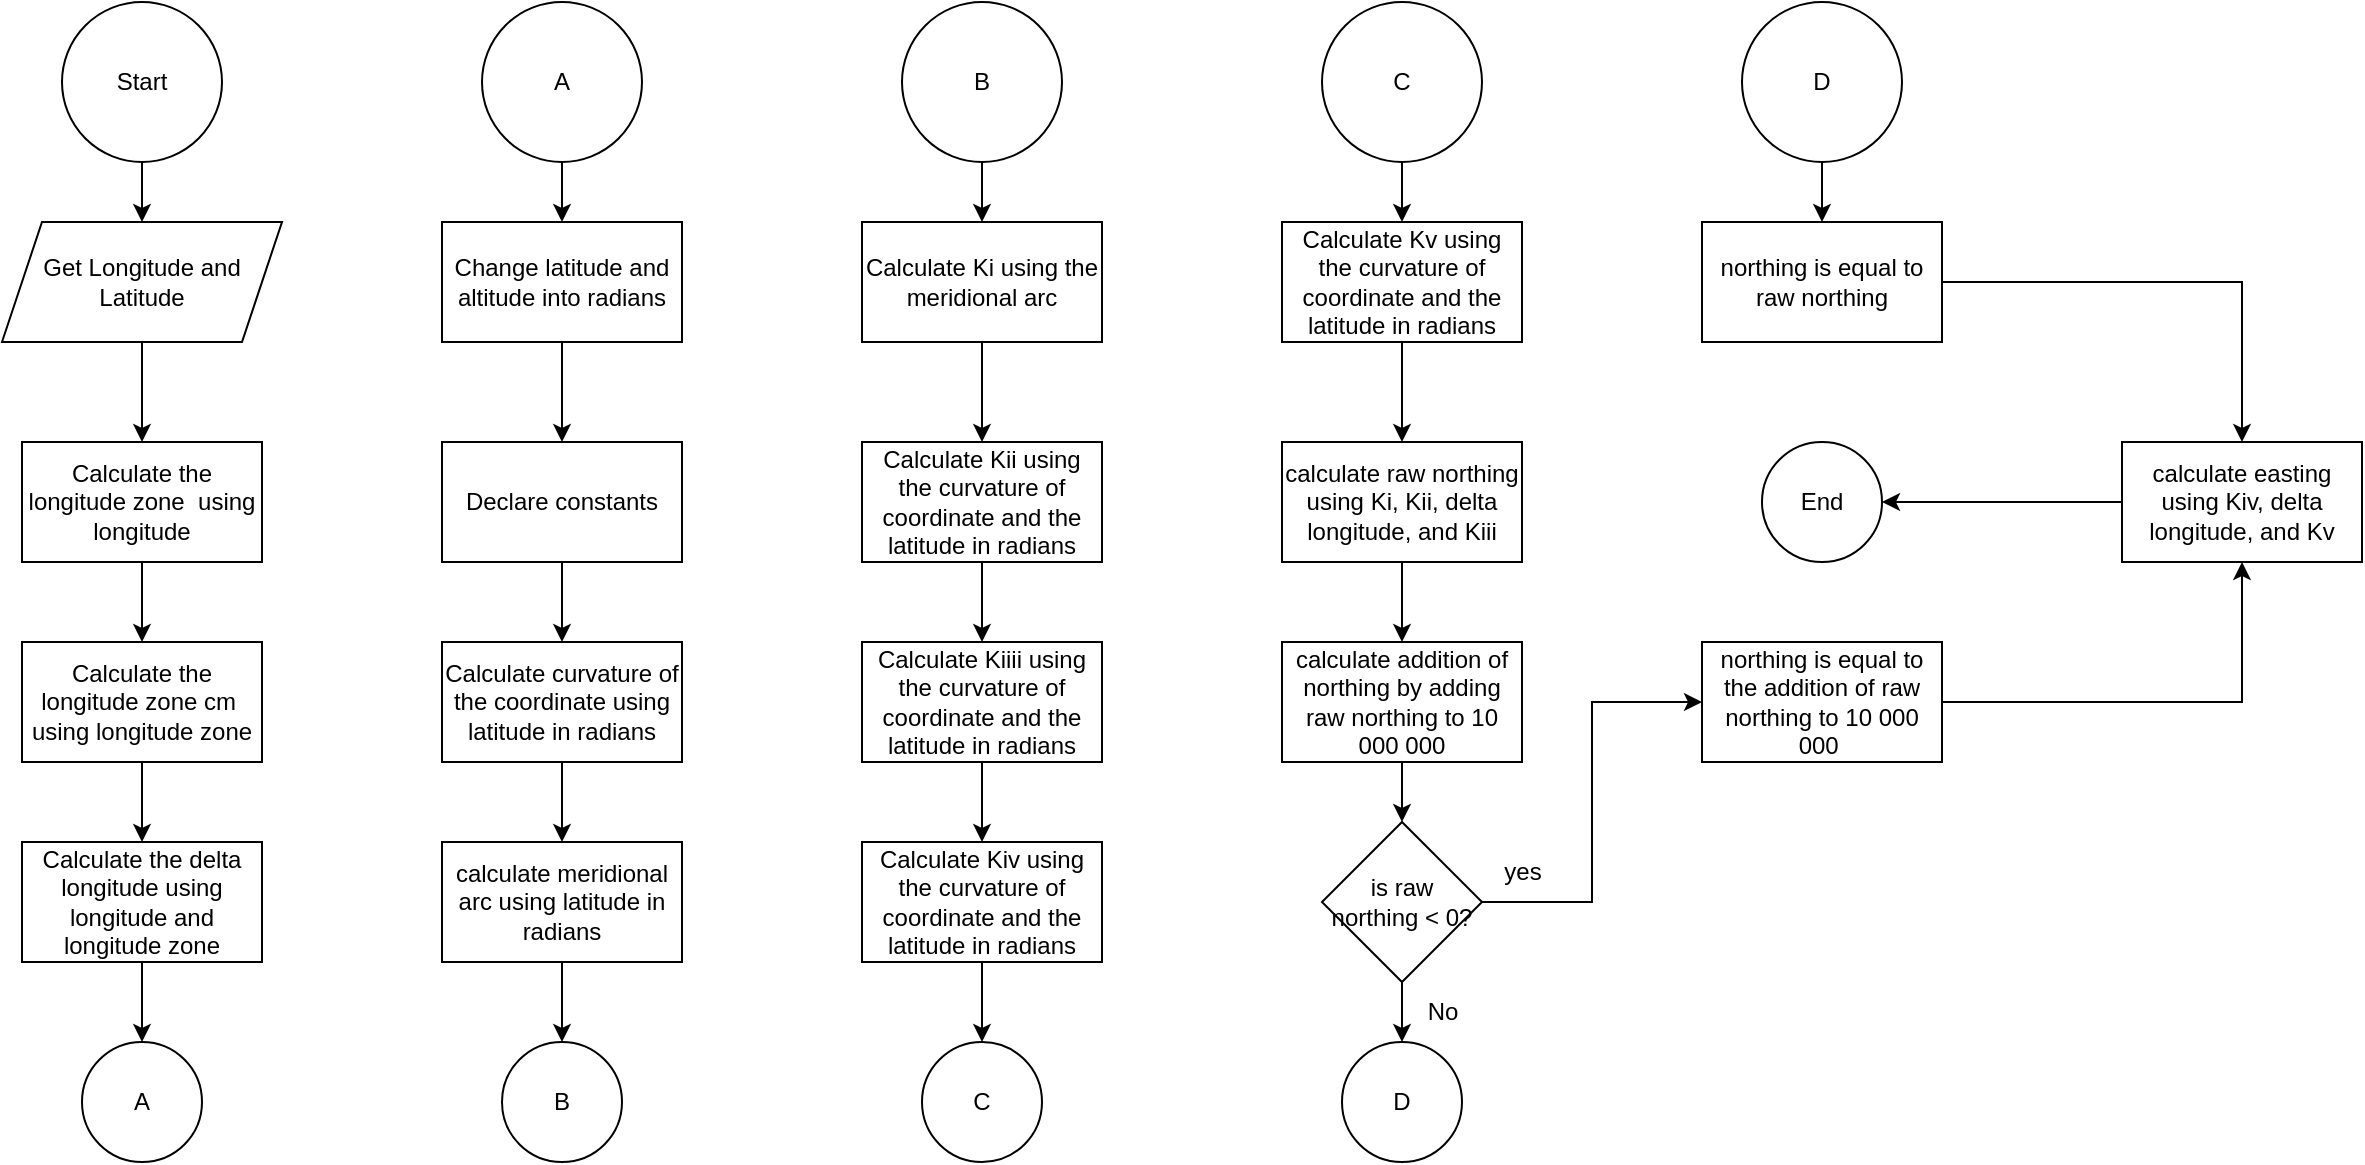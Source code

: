 <mxfile version="20.4.0" type="github">
  <diagram id="x3zPfgm4_c-Ik43X_LJ4" name="Page-1">
    <mxGraphModel dx="1134" dy="731" grid="1" gridSize="10" guides="1" tooltips="1" connect="1" arrows="1" fold="1" page="1" pageScale="1" pageWidth="850" pageHeight="1100" math="0" shadow="0">
      <root>
        <mxCell id="0" />
        <mxCell id="1" parent="0" />
        <mxCell id="FE3DAwUlsIadKMjj8TfP-3" style="edgeStyle=orthogonalEdgeStyle;rounded=0;orthogonalLoop=1;jettySize=auto;html=1;entryX=0.5;entryY=0;entryDx=0;entryDy=0;" edge="1" parent="1" source="FE3DAwUlsIadKMjj8TfP-1" target="FE3DAwUlsIadKMjj8TfP-2">
          <mxGeometry relative="1" as="geometry" />
        </mxCell>
        <mxCell id="FE3DAwUlsIadKMjj8TfP-1" value="Start" style="ellipse;whiteSpace=wrap;html=1;aspect=fixed;" vertex="1" parent="1">
          <mxGeometry x="90" y="20" width="80" height="80" as="geometry" />
        </mxCell>
        <mxCell id="FE3DAwUlsIadKMjj8TfP-5" style="edgeStyle=orthogonalEdgeStyle;rounded=0;orthogonalLoop=1;jettySize=auto;html=1;entryX=0.5;entryY=0;entryDx=0;entryDy=0;" edge="1" parent="1" source="FE3DAwUlsIadKMjj8TfP-2" target="FE3DAwUlsIadKMjj8TfP-4">
          <mxGeometry relative="1" as="geometry" />
        </mxCell>
        <mxCell id="FE3DAwUlsIadKMjj8TfP-2" value="Get Longitude and Latitude" style="shape=parallelogram;perimeter=parallelogramPerimeter;whiteSpace=wrap;html=1;fixedSize=1;" vertex="1" parent="1">
          <mxGeometry x="60" y="130" width="140" height="60" as="geometry" />
        </mxCell>
        <mxCell id="FE3DAwUlsIadKMjj8TfP-7" style="edgeStyle=orthogonalEdgeStyle;rounded=0;orthogonalLoop=1;jettySize=auto;html=1;entryX=0.5;entryY=0;entryDx=0;entryDy=0;" edge="1" parent="1" source="FE3DAwUlsIadKMjj8TfP-4" target="FE3DAwUlsIadKMjj8TfP-6">
          <mxGeometry relative="1" as="geometry" />
        </mxCell>
        <mxCell id="FE3DAwUlsIadKMjj8TfP-4" value="Calculate the longitude zone&amp;nbsp; using longitude" style="rounded=0;whiteSpace=wrap;html=1;" vertex="1" parent="1">
          <mxGeometry x="70" y="240" width="120" height="60" as="geometry" />
        </mxCell>
        <mxCell id="FE3DAwUlsIadKMjj8TfP-9" style="edgeStyle=orthogonalEdgeStyle;rounded=0;orthogonalLoop=1;jettySize=auto;html=1;entryX=0.5;entryY=0;entryDx=0;entryDy=0;" edge="1" parent="1" source="FE3DAwUlsIadKMjj8TfP-6" target="FE3DAwUlsIadKMjj8TfP-8">
          <mxGeometry relative="1" as="geometry" />
        </mxCell>
        <mxCell id="FE3DAwUlsIadKMjj8TfP-6" value="Calculate the longitude zone cm&amp;nbsp; using longitude zone" style="rounded=0;whiteSpace=wrap;html=1;" vertex="1" parent="1">
          <mxGeometry x="70" y="340" width="120" height="60" as="geometry" />
        </mxCell>
        <mxCell id="FE3DAwUlsIadKMjj8TfP-13" style="edgeStyle=orthogonalEdgeStyle;rounded=0;orthogonalLoop=1;jettySize=auto;html=1;entryX=0.5;entryY=0;entryDx=0;entryDy=0;" edge="1" parent="1" source="FE3DAwUlsIadKMjj8TfP-8" target="FE3DAwUlsIadKMjj8TfP-12">
          <mxGeometry relative="1" as="geometry" />
        </mxCell>
        <mxCell id="FE3DAwUlsIadKMjj8TfP-8" value="Calculate the delta longitude using longitude and longitude zone" style="rounded=0;whiteSpace=wrap;html=1;" vertex="1" parent="1">
          <mxGeometry x="70" y="440" width="120" height="60" as="geometry" />
        </mxCell>
        <mxCell id="FE3DAwUlsIadKMjj8TfP-17" value="" style="edgeStyle=orthogonalEdgeStyle;rounded=0;orthogonalLoop=1;jettySize=auto;html=1;" edge="1" parent="1" source="FE3DAwUlsIadKMjj8TfP-10" target="FE3DAwUlsIadKMjj8TfP-16">
          <mxGeometry relative="1" as="geometry" />
        </mxCell>
        <mxCell id="FE3DAwUlsIadKMjj8TfP-10" value="Change latitude and altitude into radians" style="rounded=0;whiteSpace=wrap;html=1;" vertex="1" parent="1">
          <mxGeometry x="280" y="130" width="120" height="60" as="geometry" />
        </mxCell>
        <mxCell id="FE3DAwUlsIadKMjj8TfP-12" value="A" style="ellipse;whiteSpace=wrap;html=1;aspect=fixed;" vertex="1" parent="1">
          <mxGeometry x="100" y="540" width="60" height="60" as="geometry" />
        </mxCell>
        <mxCell id="FE3DAwUlsIadKMjj8TfP-15" style="edgeStyle=orthogonalEdgeStyle;rounded=0;orthogonalLoop=1;jettySize=auto;html=1;entryX=0.5;entryY=0;entryDx=0;entryDy=0;" edge="1" parent="1" source="FE3DAwUlsIadKMjj8TfP-14" target="FE3DAwUlsIadKMjj8TfP-10">
          <mxGeometry relative="1" as="geometry" />
        </mxCell>
        <mxCell id="FE3DAwUlsIadKMjj8TfP-14" value="A" style="ellipse;whiteSpace=wrap;html=1;aspect=fixed;" vertex="1" parent="1">
          <mxGeometry x="300" y="20" width="80" height="80" as="geometry" />
        </mxCell>
        <mxCell id="FE3DAwUlsIadKMjj8TfP-19" value="" style="edgeStyle=orthogonalEdgeStyle;rounded=0;orthogonalLoop=1;jettySize=auto;html=1;" edge="1" parent="1" source="FE3DAwUlsIadKMjj8TfP-16" target="FE3DAwUlsIadKMjj8TfP-18">
          <mxGeometry relative="1" as="geometry" />
        </mxCell>
        <mxCell id="FE3DAwUlsIadKMjj8TfP-16" value="Declare constants" style="whiteSpace=wrap;html=1;rounded=0;" vertex="1" parent="1">
          <mxGeometry x="280" y="240" width="120" height="60" as="geometry" />
        </mxCell>
        <mxCell id="FE3DAwUlsIadKMjj8TfP-22" value="" style="edgeStyle=orthogonalEdgeStyle;rounded=0;orthogonalLoop=1;jettySize=auto;html=1;" edge="1" parent="1" source="FE3DAwUlsIadKMjj8TfP-18" target="FE3DAwUlsIadKMjj8TfP-21">
          <mxGeometry relative="1" as="geometry" />
        </mxCell>
        <mxCell id="FE3DAwUlsIadKMjj8TfP-18" value="Calculate curvature of the coordinate using latitude in radians" style="whiteSpace=wrap;html=1;rounded=0;" vertex="1" parent="1">
          <mxGeometry x="280" y="340" width="120" height="60" as="geometry" />
        </mxCell>
        <mxCell id="FE3DAwUlsIadKMjj8TfP-26" style="edgeStyle=orthogonalEdgeStyle;rounded=0;orthogonalLoop=1;jettySize=auto;html=1;entryX=0.5;entryY=0;entryDx=0;entryDy=0;" edge="1" parent="1" source="FE3DAwUlsIadKMjj8TfP-21" target="FE3DAwUlsIadKMjj8TfP-25">
          <mxGeometry relative="1" as="geometry" />
        </mxCell>
        <mxCell id="FE3DAwUlsIadKMjj8TfP-21" value="calculate meridional arc using latitude in radians" style="whiteSpace=wrap;html=1;rounded=0;" vertex="1" parent="1">
          <mxGeometry x="280" y="440" width="120" height="60" as="geometry" />
        </mxCell>
        <mxCell id="FE3DAwUlsIadKMjj8TfP-25" value="B" style="ellipse;whiteSpace=wrap;html=1;aspect=fixed;" vertex="1" parent="1">
          <mxGeometry x="310" y="540" width="60" height="60" as="geometry" />
        </mxCell>
        <mxCell id="FE3DAwUlsIadKMjj8TfP-39" style="edgeStyle=orthogonalEdgeStyle;rounded=0;orthogonalLoop=1;jettySize=auto;html=1;" edge="1" parent="1" source="FE3DAwUlsIadKMjj8TfP-27" target="FE3DAwUlsIadKMjj8TfP-28">
          <mxGeometry relative="1" as="geometry" />
        </mxCell>
        <mxCell id="FE3DAwUlsIadKMjj8TfP-27" value="B" style="ellipse;whiteSpace=wrap;html=1;aspect=fixed;" vertex="1" parent="1">
          <mxGeometry x="510" y="20" width="80" height="80" as="geometry" />
        </mxCell>
        <mxCell id="FE3DAwUlsIadKMjj8TfP-31" value="" style="edgeStyle=orthogonalEdgeStyle;rounded=0;orthogonalLoop=1;jettySize=auto;html=1;" edge="1" parent="1" source="FE3DAwUlsIadKMjj8TfP-28" target="FE3DAwUlsIadKMjj8TfP-30">
          <mxGeometry relative="1" as="geometry" />
        </mxCell>
        <mxCell id="FE3DAwUlsIadKMjj8TfP-28" value="Calculate Ki using the meridional arc" style="rounded=0;whiteSpace=wrap;html=1;" vertex="1" parent="1">
          <mxGeometry x="490" y="130" width="120" height="60" as="geometry" />
        </mxCell>
        <mxCell id="FE3DAwUlsIadKMjj8TfP-33" value="" style="edgeStyle=orthogonalEdgeStyle;rounded=0;orthogonalLoop=1;jettySize=auto;html=1;" edge="1" parent="1" source="FE3DAwUlsIadKMjj8TfP-30" target="FE3DAwUlsIadKMjj8TfP-32">
          <mxGeometry relative="1" as="geometry" />
        </mxCell>
        <mxCell id="FE3DAwUlsIadKMjj8TfP-30" value="Calculate Kii using the curvature of coordinate and the latitude in radians" style="whiteSpace=wrap;html=1;rounded=0;" vertex="1" parent="1">
          <mxGeometry x="490" y="240" width="120" height="60" as="geometry" />
        </mxCell>
        <mxCell id="FE3DAwUlsIadKMjj8TfP-36" value="" style="edgeStyle=orthogonalEdgeStyle;rounded=0;orthogonalLoop=1;jettySize=auto;html=1;" edge="1" parent="1" source="FE3DAwUlsIadKMjj8TfP-32" target="FE3DAwUlsIadKMjj8TfP-35">
          <mxGeometry relative="1" as="geometry" />
        </mxCell>
        <mxCell id="FE3DAwUlsIadKMjj8TfP-32" value="Calculate Kiiii using the curvature of coordinate and the latitude in radians" style="whiteSpace=wrap;html=1;rounded=0;" vertex="1" parent="1">
          <mxGeometry x="490" y="340" width="120" height="60" as="geometry" />
        </mxCell>
        <mxCell id="FE3DAwUlsIadKMjj8TfP-38" style="edgeStyle=orthogonalEdgeStyle;rounded=0;orthogonalLoop=1;jettySize=auto;html=1;entryX=0.5;entryY=0;entryDx=0;entryDy=0;" edge="1" parent="1" source="FE3DAwUlsIadKMjj8TfP-35" target="FE3DAwUlsIadKMjj8TfP-37">
          <mxGeometry relative="1" as="geometry" />
        </mxCell>
        <mxCell id="FE3DAwUlsIadKMjj8TfP-35" value="Calculate Kiv using the curvature of coordinate and the latitude in radians" style="whiteSpace=wrap;html=1;rounded=0;" vertex="1" parent="1">
          <mxGeometry x="490" y="440" width="120" height="60" as="geometry" />
        </mxCell>
        <mxCell id="FE3DAwUlsIadKMjj8TfP-37" value="C" style="ellipse;whiteSpace=wrap;html=1;aspect=fixed;" vertex="1" parent="1">
          <mxGeometry x="520" y="540" width="60" height="60" as="geometry" />
        </mxCell>
        <mxCell id="FE3DAwUlsIadKMjj8TfP-41" value="" style="edgeStyle=orthogonalEdgeStyle;rounded=0;orthogonalLoop=1;jettySize=auto;html=1;" edge="1" parent="1" source="FE3DAwUlsIadKMjj8TfP-42" target="FE3DAwUlsIadKMjj8TfP-44">
          <mxGeometry relative="1" as="geometry" />
        </mxCell>
        <mxCell id="FE3DAwUlsIadKMjj8TfP-42" value="Calculate Kv using the curvature of coordinate and the latitude in radians" style="rounded=0;whiteSpace=wrap;html=1;" vertex="1" parent="1">
          <mxGeometry x="700" y="130" width="120" height="60" as="geometry" />
        </mxCell>
        <mxCell id="FE3DAwUlsIadKMjj8TfP-43" value="" style="edgeStyle=orthogonalEdgeStyle;rounded=0;orthogonalLoop=1;jettySize=auto;html=1;" edge="1" parent="1" source="FE3DAwUlsIadKMjj8TfP-44" target="FE3DAwUlsIadKMjj8TfP-46">
          <mxGeometry relative="1" as="geometry" />
        </mxCell>
        <mxCell id="FE3DAwUlsIadKMjj8TfP-44" value="calculate raw northing using Ki, Kii, delta longitude, and Kiii" style="whiteSpace=wrap;html=1;rounded=0;" vertex="1" parent="1">
          <mxGeometry x="700" y="240" width="120" height="60" as="geometry" />
        </mxCell>
        <mxCell id="FE3DAwUlsIadKMjj8TfP-56" value="" style="edgeStyle=orthogonalEdgeStyle;rounded=0;orthogonalLoop=1;jettySize=auto;html=1;" edge="1" parent="1" source="FE3DAwUlsIadKMjj8TfP-46" target="FE3DAwUlsIadKMjj8TfP-53">
          <mxGeometry relative="1" as="geometry" />
        </mxCell>
        <mxCell id="FE3DAwUlsIadKMjj8TfP-46" value="calculate addition of northing by adding raw northing to 10 000 000" style="whiteSpace=wrap;html=1;rounded=0;" vertex="1" parent="1">
          <mxGeometry x="700" y="340" width="120" height="60" as="geometry" />
        </mxCell>
        <mxCell id="FE3DAwUlsIadKMjj8TfP-52" style="edgeStyle=orthogonalEdgeStyle;rounded=0;orthogonalLoop=1;jettySize=auto;html=1;entryX=0.5;entryY=0;entryDx=0;entryDy=0;" edge="1" parent="1" source="FE3DAwUlsIadKMjj8TfP-50" target="FE3DAwUlsIadKMjj8TfP-42">
          <mxGeometry relative="1" as="geometry" />
        </mxCell>
        <mxCell id="FE3DAwUlsIadKMjj8TfP-50" value="C" style="ellipse;whiteSpace=wrap;html=1;aspect=fixed;" vertex="1" parent="1">
          <mxGeometry x="720" y="20" width="80" height="80" as="geometry" />
        </mxCell>
        <mxCell id="FE3DAwUlsIadKMjj8TfP-59" style="edgeStyle=orthogonalEdgeStyle;rounded=0;orthogonalLoop=1;jettySize=auto;html=1;exitX=0.5;exitY=1;exitDx=0;exitDy=0;" edge="1" parent="1" source="FE3DAwUlsIadKMjj8TfP-53" target="FE3DAwUlsIadKMjj8TfP-58">
          <mxGeometry relative="1" as="geometry" />
        </mxCell>
        <mxCell id="FE3DAwUlsIadKMjj8TfP-65" style="edgeStyle=orthogonalEdgeStyle;rounded=0;orthogonalLoop=1;jettySize=auto;html=1;entryX=0;entryY=0.5;entryDx=0;entryDy=0;" edge="1" parent="1" source="FE3DAwUlsIadKMjj8TfP-53" target="FE3DAwUlsIadKMjj8TfP-64">
          <mxGeometry relative="1" as="geometry" />
        </mxCell>
        <mxCell id="FE3DAwUlsIadKMjj8TfP-53" value="is raw northing &amp;lt; 0?" style="rhombus;whiteSpace=wrap;html=1;" vertex="1" parent="1">
          <mxGeometry x="720" y="430" width="80" height="80" as="geometry" />
        </mxCell>
        <mxCell id="FE3DAwUlsIadKMjj8TfP-58" value="D" style="ellipse;whiteSpace=wrap;html=1;aspect=fixed;" vertex="1" parent="1">
          <mxGeometry x="730" y="540" width="60" height="60" as="geometry" />
        </mxCell>
        <mxCell id="FE3DAwUlsIadKMjj8TfP-60" value="No" style="text;html=1;align=center;verticalAlign=middle;resizable=0;points=[];autosize=1;strokeColor=none;fillColor=none;" vertex="1" parent="1">
          <mxGeometry x="760" y="510" width="40" height="30" as="geometry" />
        </mxCell>
        <mxCell id="FE3DAwUlsIadKMjj8TfP-63" style="edgeStyle=orthogonalEdgeStyle;rounded=0;orthogonalLoop=1;jettySize=auto;html=1;" edge="1" parent="1" source="FE3DAwUlsIadKMjj8TfP-61" target="FE3DAwUlsIadKMjj8TfP-62">
          <mxGeometry relative="1" as="geometry" />
        </mxCell>
        <mxCell id="FE3DAwUlsIadKMjj8TfP-61" value="D" style="ellipse;whiteSpace=wrap;html=1;aspect=fixed;" vertex="1" parent="1">
          <mxGeometry x="930" y="20" width="80" height="80" as="geometry" />
        </mxCell>
        <mxCell id="FE3DAwUlsIadKMjj8TfP-69" value="" style="edgeStyle=orthogonalEdgeStyle;rounded=0;orthogonalLoop=1;jettySize=auto;html=1;" edge="1" parent="1" source="FE3DAwUlsIadKMjj8TfP-62" target="FE3DAwUlsIadKMjj8TfP-68">
          <mxGeometry relative="1" as="geometry" />
        </mxCell>
        <mxCell id="FE3DAwUlsIadKMjj8TfP-62" value="northing is equal to raw northing" style="rounded=0;whiteSpace=wrap;html=1;" vertex="1" parent="1">
          <mxGeometry x="910" y="130" width="120" height="60" as="geometry" />
        </mxCell>
        <mxCell id="FE3DAwUlsIadKMjj8TfP-70" style="edgeStyle=orthogonalEdgeStyle;rounded=0;orthogonalLoop=1;jettySize=auto;html=1;entryX=0.5;entryY=1;entryDx=0;entryDy=0;" edge="1" parent="1" source="FE3DAwUlsIadKMjj8TfP-64" target="FE3DAwUlsIadKMjj8TfP-68">
          <mxGeometry relative="1" as="geometry" />
        </mxCell>
        <mxCell id="FE3DAwUlsIadKMjj8TfP-64" value="northing is equal to the addition of raw northing to 10 000 000&amp;nbsp;" style="rounded=0;whiteSpace=wrap;html=1;" vertex="1" parent="1">
          <mxGeometry x="910" y="340" width="120" height="60" as="geometry" />
        </mxCell>
        <mxCell id="FE3DAwUlsIadKMjj8TfP-66" value="yes" style="text;html=1;align=center;verticalAlign=middle;resizable=0;points=[];autosize=1;strokeColor=none;fillColor=none;" vertex="1" parent="1">
          <mxGeometry x="800" y="440" width="40" height="30" as="geometry" />
        </mxCell>
        <mxCell id="FE3DAwUlsIadKMjj8TfP-72" style="edgeStyle=orthogonalEdgeStyle;rounded=0;orthogonalLoop=1;jettySize=auto;html=1;entryX=1;entryY=0.5;entryDx=0;entryDy=0;" edge="1" parent="1" source="FE3DAwUlsIadKMjj8TfP-68" target="FE3DAwUlsIadKMjj8TfP-71">
          <mxGeometry relative="1" as="geometry" />
        </mxCell>
        <mxCell id="FE3DAwUlsIadKMjj8TfP-68" value="calculate easting using Kiv, delta longitude, and Kv" style="whiteSpace=wrap;html=1;rounded=0;" vertex="1" parent="1">
          <mxGeometry x="1120" y="240" width="120" height="60" as="geometry" />
        </mxCell>
        <mxCell id="FE3DAwUlsIadKMjj8TfP-71" value="End" style="ellipse;whiteSpace=wrap;html=1;aspect=fixed;" vertex="1" parent="1">
          <mxGeometry x="940" y="240" width="60" height="60" as="geometry" />
        </mxCell>
      </root>
    </mxGraphModel>
  </diagram>
</mxfile>
